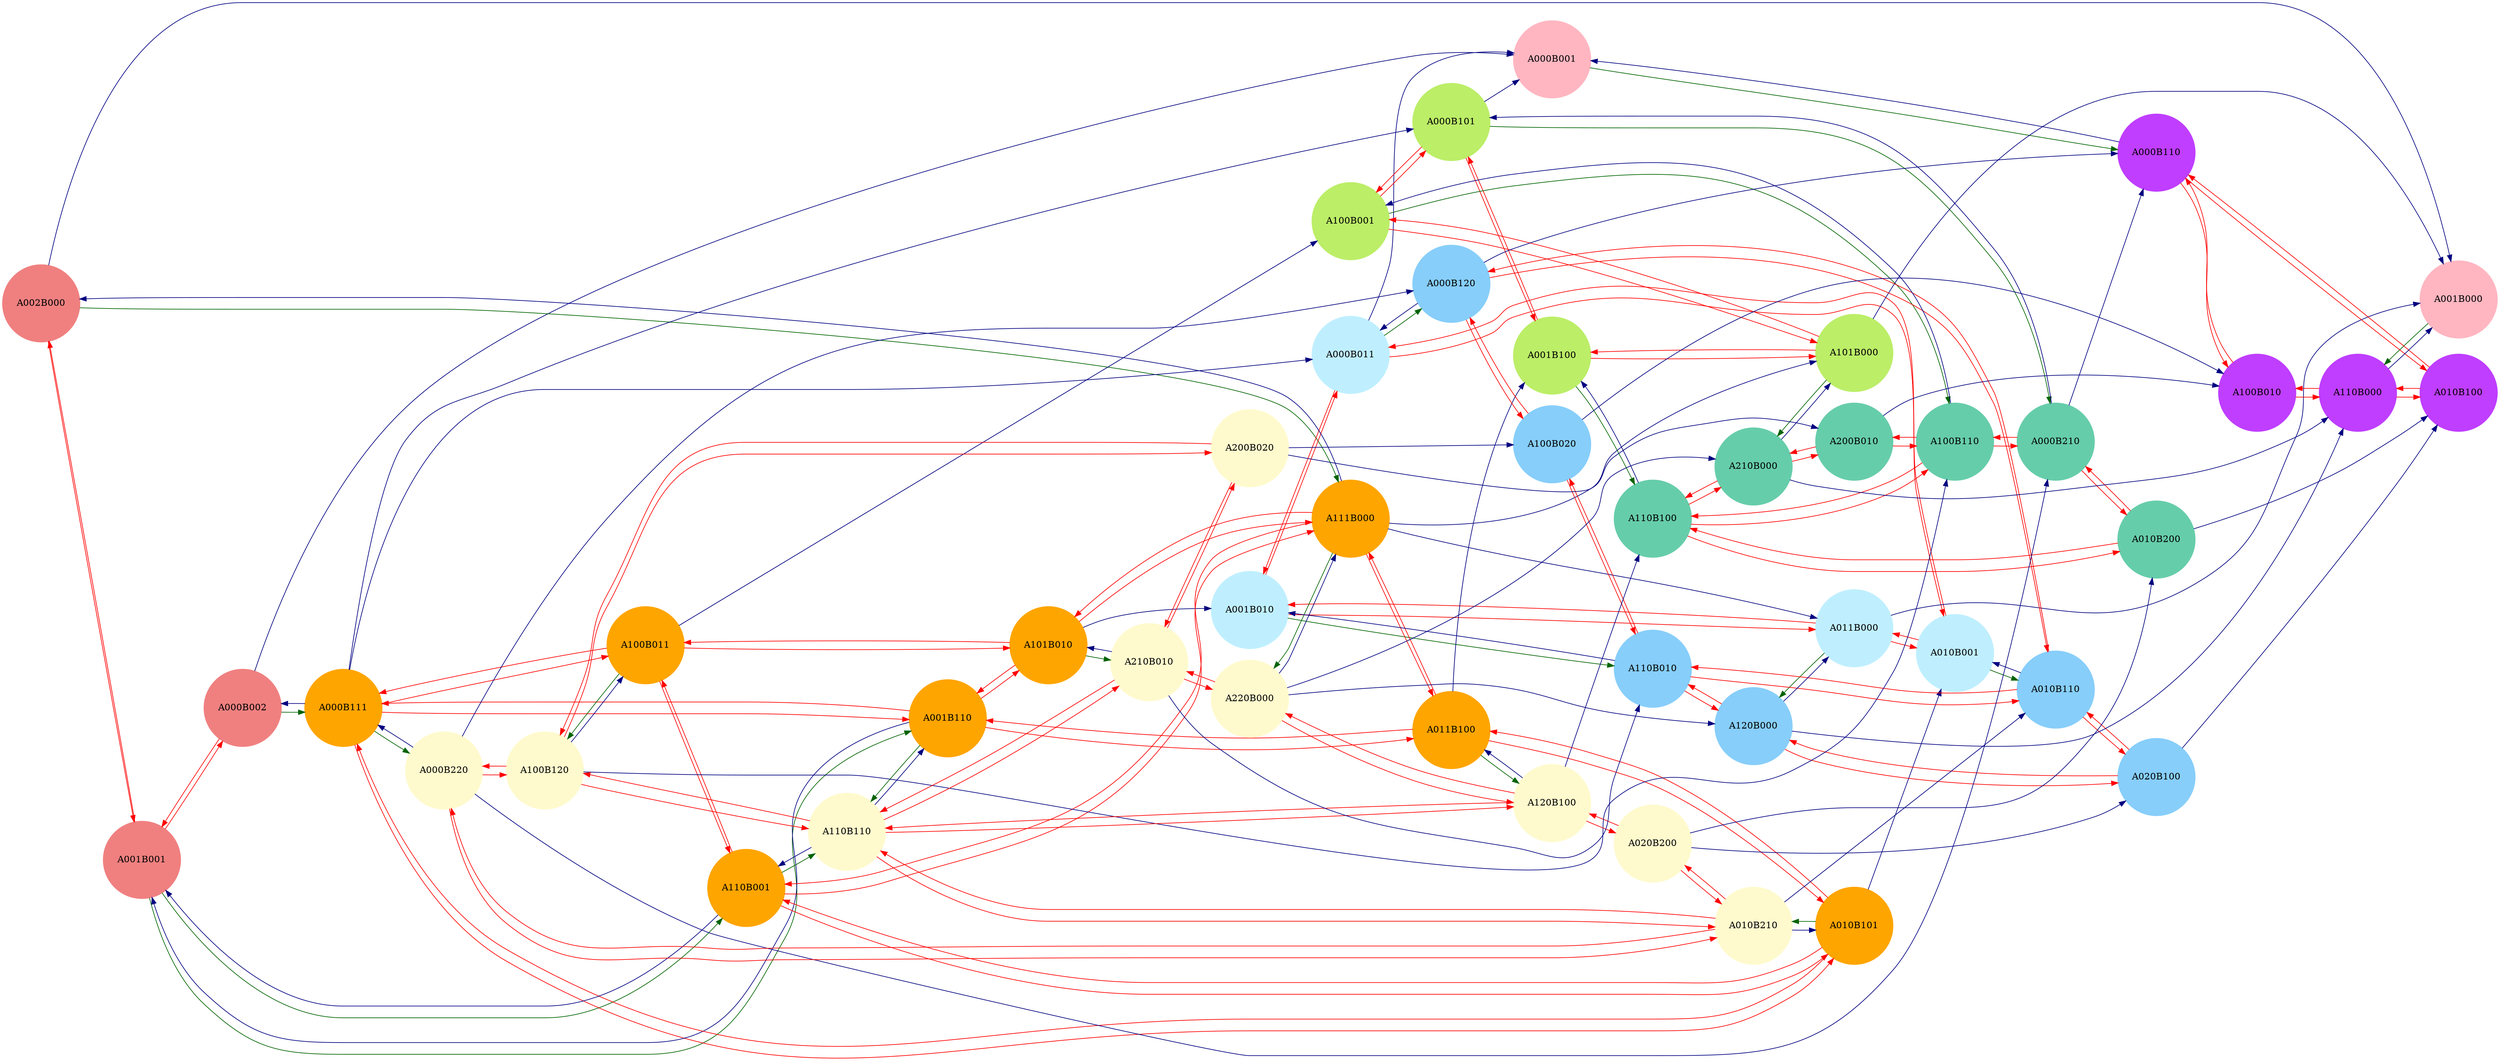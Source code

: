 digraph markov_chain {
	rankdir = LR
	A000B001 [shape = circle, style = filled, color = lightpink];
	A001B000 [shape = circle, style = filled, color = lightpink];
	A000B002 [shape = circle, style = filled, color = lightcoral];
	A001B001 [shape = circle, style = filled, color = lightcoral];
	A002B000 [shape = circle, style = filled, color = lightcoral];
	A000B011 [shape = circle, style = filled, color = lightblue1];
	A001B010 [shape = circle, style = filled, color = lightblue1];
	A010B001 [shape = circle, style = filled, color = lightblue1];
	A011B000 [shape = circle, style = filled, color = lightblue1];
	A000B101 [shape = circle, style = filled, color = darkolivegreen2];
	A001B100 [shape = circle, style = filled, color = darkolivegreen2];
	A100B001 [shape = circle, style = filled, color = darkolivegreen2];
	A101B000 [shape = circle, style = filled, color = darkolivegreen2];
	A000B110 [shape = circle, style = filled, color = darkorchid1];
	A010B100 [shape = circle, style = filled, color = darkorchid1];
	A100B010 [shape = circle, style = filled, color = darkorchid1];
	A110B000 [shape = circle, style = filled, color = darkorchid1];
	A000B111 [shape = circle, style = filled, color = orange];
	A001B110 [shape = circle, style = filled, color = orange];
	A010B101 [shape = circle, style = filled, color = orange];
	A011B100 [shape = circle, style = filled, color = orange];
	A100B011 [shape = circle, style = filled, color = orange];
	A101B010 [shape = circle, style = filled, color = orange];
	A110B001 [shape = circle, style = filled, color = orange];
	A111B000 [shape = circle, style = filled, color = orange];
	A000B120 [shape = circle, style = filled, color = lightskyblue];
	A010B110 [shape = circle, style = filled, color = lightskyblue];
	A020B100 [shape = circle, style = filled, color = lightskyblue];
	A100B020 [shape = circle, style = filled, color = lightskyblue];
	A110B010 [shape = circle, style = filled, color = lightskyblue];
	A120B000 [shape = circle, style = filled, color = lightskyblue];
	A000B210 [shape = circle, style = filled, color = mediumaquamarine];
	A010B200 [shape = circle, style = filled, color = mediumaquamarine];
	A100B110 [shape = circle, style = filled, color = mediumaquamarine];
	A110B100 [shape = circle, style = filled, color = mediumaquamarine];
	A200B010 [shape = circle, style = filled, color = mediumaquamarine];
	A210B000 [shape = circle, style = filled, color = mediumaquamarine];
	A000B220 [shape = circle, style = filled, color = lemonchiffon];
	A010B210 [shape = circle, style = filled, color = lemonchiffon];
	A020B200 [shape = circle, style = filled, color = lemonchiffon];
	A100B120 [shape = circle, style = filled, color = lemonchiffon];
	A110B110 [shape = circle, style = filled, color = lemonchiffon];
	A120B100 [shape = circle, style = filled, color = lemonchiffon];
	A200B020 [shape = circle, style = filled, color = lemonchiffon];
	A210B010 [shape = circle, style = filled, color = lemonchiffon];
	A220B000 [shape = circle, style = filled, color = lemonchiffon];
	A000B001 -> A000B110 [ color = darkgreen ];
	A001B000 -> A110B000 [ color = darkgreen ];
	A000B002 -> A000B001 [ color = navy ];
	A000B002 -> A001B001 [ color = red ];
	A000B002 -> A000B111 [ color = darkgreen ];
	A001B001 -> A000B002 [ color = red ];
	A001B001 -> A002B000 [ color = red ];
	A001B001 -> A001B110 [ color = darkgreen ];
	A001B001 -> A110B001 [ color = darkgreen ];
	A002B000 -> A001B000 [ color = navy ];
	A002B000 -> A001B001 [ color = red ];
	A002B000 -> A111B000 [ color = darkgreen ];
	A000B011 -> A000B001 [ color = navy ];
	A000B011 -> A001B010 [ color = red ];
	A000B011 -> A010B001 [ color = red ];
	A000B011 -> A000B120 [ color = darkgreen ];
	A001B010 -> A000B011 [ color = red ];
	A001B010 -> A011B000 [ color = red ];
	A001B010 -> A110B010 [ color = darkgreen ];
	A010B001 -> A000B011 [ color = red ];
	A010B001 -> A011B000 [ color = red ];
	A010B001 -> A010B110 [ color = darkgreen ];
	A011B000 -> A001B000 [ color = navy ];
	A011B000 -> A001B010 [ color = red ];
	A011B000 -> A010B001 [ color = red ];
	A011B000 -> A120B000 [ color = darkgreen ];
	A000B101 -> A000B001 [ color = navy ];
	A000B101 -> A001B100 [ color = red ];
	A000B101 -> A100B001 [ color = red ];
	A000B101 -> A000B210 [ color = darkgreen ];
	A001B100 -> A000B101 [ color = red ];
	A001B100 -> A101B000 [ color = red ];
	A001B100 -> A110B100 [ color = darkgreen ];
	A100B001 -> A000B101 [ color = red ];
	A100B001 -> A101B000 [ color = red ];
	A100B001 -> A100B110 [ color = darkgreen ];
	A101B000 -> A001B000 [ color = navy ];
	A101B000 -> A001B100 [ color = red ];
	A101B000 -> A100B001 [ color = red ];
	A101B000 -> A210B000 [ color = darkgreen ];
	A000B110 -> A000B001 [ color = navy ];
	A000B110 -> A010B100 [ color = red ];
	A000B110 -> A100B010 [ color = red ];
	A010B100 -> A000B110 [ color = red ];
	A010B100 -> A110B000 [ color = red ];
	A100B010 -> A000B110 [ color = red ];
	A100B010 -> A110B000 [ color = red ];
	A110B000 -> A001B000 [ color = navy ];
	A110B000 -> A010B100 [ color = red ];
	A110B000 -> A100B010 [ color = red ];
	A000B111 -> A000B002 [ color = navy ];
	A000B111 -> A000B011 [ color = navy ];
	A000B111 -> A000B101 [ color = navy ];
	A000B111 -> A001B110 [ color = red ];
	A000B111 -> A010B101 [ color = red ];
	A000B111 -> A100B011 [ color = red ];
	A000B111 -> A000B220 [ color = darkgreen ];
	A001B110 -> A001B001 [ color = navy ];
	A001B110 -> A000B111 [ color = red ];
	A001B110 -> A011B100 [ color = red ];
	A001B110 -> A101B010 [ color = red ];
	A001B110 -> A110B110 [ color = darkgreen ];
	A010B101 -> A010B001 [ color = navy ];
	A010B101 -> A000B111 [ color = red ];
	A010B101 -> A011B100 [ color = red ];
	A010B101 -> A110B001 [ color = red ];
	A010B101 -> A010B210 [ color = darkgreen ];
	A011B100 -> A001B100 [ color = navy ];
	A011B100 -> A001B110 [ color = red ];
	A011B100 -> A010B101 [ color = red ];
	A011B100 -> A111B000 [ color = red ];
	A011B100 -> A120B100 [ color = darkgreen ];
	A100B011 -> A100B001 [ color = navy ];
	A100B011 -> A000B111 [ color = red ];
	A100B011 -> A101B010 [ color = red ];
	A100B011 -> A110B001 [ color = red ];
	A100B011 -> A100B120 [ color = darkgreen ];
	A101B010 -> A001B010 [ color = navy ];
	A101B010 -> A001B110 [ color = red ];
	A101B010 -> A100B011 [ color = red ];
	A101B010 -> A111B000 [ color = red ];
	A101B010 -> A210B010 [ color = darkgreen ];
	A110B001 -> A001B001 [ color = navy ];
	A110B001 -> A010B101 [ color = red ];
	A110B001 -> A100B011 [ color = red ];
	A110B001 -> A111B000 [ color = red ];
	A110B001 -> A110B110 [ color = darkgreen ];
	A111B000 -> A002B000 [ color = navy ];
	A111B000 -> A011B000 [ color = navy ];
	A111B000 -> A101B000 [ color = navy ];
	A111B000 -> A011B100 [ color = red ];
	A111B000 -> A101B010 [ color = red ];
	A111B000 -> A110B001 [ color = red ];
	A111B000 -> A220B000 [ color = darkgreen ];
	A000B120 -> A000B011 [ color = navy ];
	A000B120 -> A000B110 [ color = navy ];
	A000B120 -> A010B110 [ color = red ];
	A000B120 -> A100B020 [ color = red ];
	A010B110 -> A010B001 [ color = navy ];
	A010B110 -> A000B120 [ color = red ];
	A010B110 -> A020B100 [ color = red ];
	A010B110 -> A110B010 [ color = red ];
	A020B100 -> A010B100 [ color = navy ];
	A020B100 -> A010B110 [ color = red ];
	A020B100 -> A120B000 [ color = red ];
	A100B020 -> A100B010 [ color = navy ];
	A100B020 -> A000B120 [ color = red ];
	A100B020 -> A110B010 [ color = red ];
	A110B010 -> A001B010 [ color = navy ];
	A110B010 -> A010B110 [ color = red ];
	A110B010 -> A100B020 [ color = red ];
	A110B010 -> A120B000 [ color = red ];
	A120B000 -> A011B000 [ color = navy ];
	A120B000 -> A110B000 [ color = navy ];
	A120B000 -> A020B100 [ color = red ];
	A120B000 -> A110B010 [ color = red ];
	A000B210 -> A000B101 [ color = navy ];
	A000B210 -> A000B110 [ color = navy ];
	A000B210 -> A010B200 [ color = red ];
	A000B210 -> A100B110 [ color = red ];
	A010B200 -> A010B100 [ color = navy ];
	A010B200 -> A000B210 [ color = red ];
	A010B200 -> A110B100 [ color = red ];
	A100B110 -> A100B001 [ color = navy ];
	A100B110 -> A000B210 [ color = red ];
	A100B110 -> A110B100 [ color = red ];
	A100B110 -> A200B010 [ color = red ];
	A110B100 -> A001B100 [ color = navy ];
	A110B100 -> A010B200 [ color = red ];
	A110B100 -> A100B110 [ color = red ];
	A110B100 -> A210B000 [ color = red ];
	A200B010 -> A100B010 [ color = navy ];
	A200B010 -> A100B110 [ color = red ];
	A200B010 -> A210B000 [ color = red ];
	A210B000 -> A101B000 [ color = navy ];
	A210B000 -> A110B000 [ color = navy ];
	A210B000 -> A110B100 [ color = red ];
	A210B000 -> A200B010 [ color = red ];
	A000B220 -> A000B111 [ color = navy ];
	A000B220 -> A000B120 [ color = navy ];
	A000B220 -> A000B210 [ color = navy ];
	A000B220 -> A010B210 [ color = red ];
	A000B220 -> A100B120 [ color = red ];
	A010B210 -> A010B101 [ color = navy ];
	A010B210 -> A010B110 [ color = navy ];
	A010B210 -> A000B220 [ color = red ];
	A010B210 -> A020B200 [ color = red ];
	A010B210 -> A110B110 [ color = red ];
	A020B200 -> A020B100 [ color = navy ];
	A020B200 -> A010B200 [ color = navy ];
	A020B200 -> A010B210 [ color = red ];
	A020B200 -> A120B100 [ color = red ];
	A100B120 -> A100B011 [ color = navy ];
	A100B120 -> A100B110 [ color = navy ];
	A100B120 -> A000B220 [ color = red ];
	A100B120 -> A110B110 [ color = red ];
	A100B120 -> A200B020 [ color = red ];
	A110B110 -> A001B110 [ color = navy ];
	A110B110 -> A110B001 [ color = navy ];
	A110B110 -> A010B210 [ color = red ];
	A110B110 -> A100B120 [ color = red ];
	A110B110 -> A120B100 [ color = red ];
	A110B110 -> A210B010 [ color = red ];
	A120B100 -> A011B100 [ color = navy ];
	A120B100 -> A110B100 [ color = navy ];
	A120B100 -> A020B200 [ color = red ];
	A120B100 -> A110B110 [ color = red ];
	A120B100 -> A220B000 [ color = red ];
	A200B020 -> A100B020 [ color = navy ];
	A200B020 -> A200B010 [ color = navy ];
	A200B020 -> A100B120 [ color = red ];
	A200B020 -> A210B010 [ color = red ];
	A210B010 -> A101B010 [ color = navy ];
	A210B010 -> A110B010 [ color = navy ];
	A210B010 -> A110B110 [ color = red ];
	A210B010 -> A200B020 [ color = red ];
	A210B010 -> A220B000 [ color = red ];
	A220B000 -> A111B000 [ color = navy ];
	A220B000 -> A120B000 [ color = navy ];
	A220B000 -> A210B000 [ color = navy ];
	A220B000 -> A120B100 [ color = red ];
	A220B000 -> A210B010 [ color = red ];
}